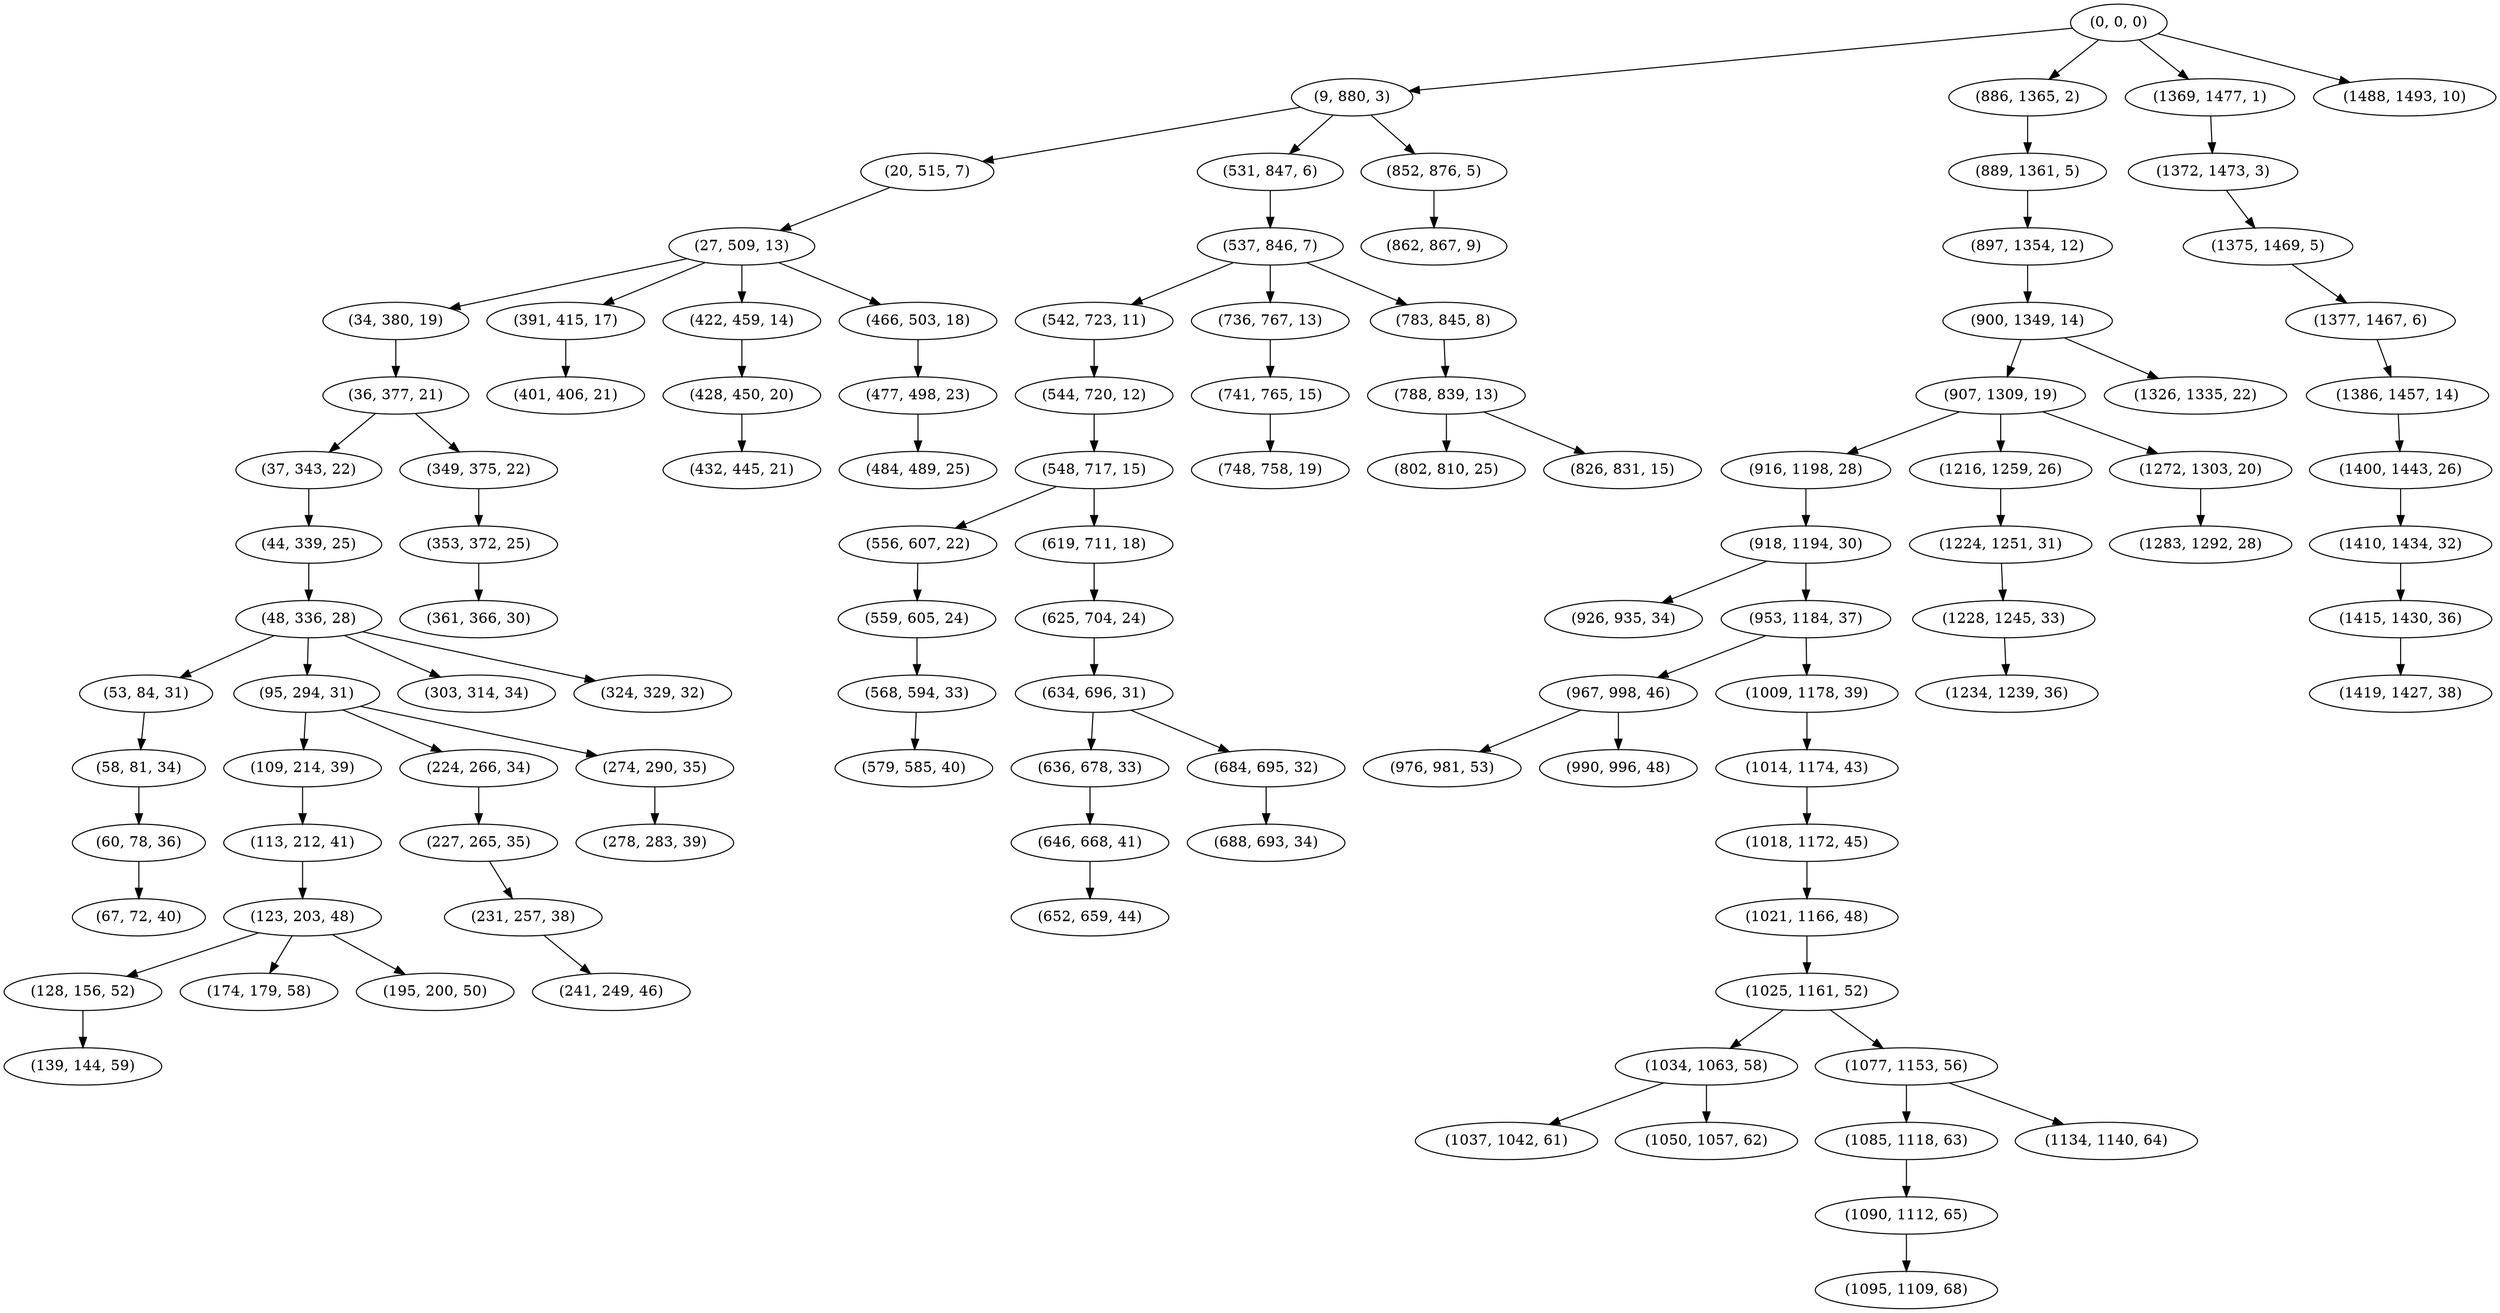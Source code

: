 digraph tree {
    "(0, 0, 0)";
    "(9, 880, 3)";
    "(20, 515, 7)";
    "(27, 509, 13)";
    "(34, 380, 19)";
    "(36, 377, 21)";
    "(37, 343, 22)";
    "(44, 339, 25)";
    "(48, 336, 28)";
    "(53, 84, 31)";
    "(58, 81, 34)";
    "(60, 78, 36)";
    "(67, 72, 40)";
    "(95, 294, 31)";
    "(109, 214, 39)";
    "(113, 212, 41)";
    "(123, 203, 48)";
    "(128, 156, 52)";
    "(139, 144, 59)";
    "(174, 179, 58)";
    "(195, 200, 50)";
    "(224, 266, 34)";
    "(227, 265, 35)";
    "(231, 257, 38)";
    "(241, 249, 46)";
    "(274, 290, 35)";
    "(278, 283, 39)";
    "(303, 314, 34)";
    "(324, 329, 32)";
    "(349, 375, 22)";
    "(353, 372, 25)";
    "(361, 366, 30)";
    "(391, 415, 17)";
    "(401, 406, 21)";
    "(422, 459, 14)";
    "(428, 450, 20)";
    "(432, 445, 21)";
    "(466, 503, 18)";
    "(477, 498, 23)";
    "(484, 489, 25)";
    "(531, 847, 6)";
    "(537, 846, 7)";
    "(542, 723, 11)";
    "(544, 720, 12)";
    "(548, 717, 15)";
    "(556, 607, 22)";
    "(559, 605, 24)";
    "(568, 594, 33)";
    "(579, 585, 40)";
    "(619, 711, 18)";
    "(625, 704, 24)";
    "(634, 696, 31)";
    "(636, 678, 33)";
    "(646, 668, 41)";
    "(652, 659, 44)";
    "(684, 695, 32)";
    "(688, 693, 34)";
    "(736, 767, 13)";
    "(741, 765, 15)";
    "(748, 758, 19)";
    "(783, 845, 8)";
    "(788, 839, 13)";
    "(802, 810, 25)";
    "(826, 831, 15)";
    "(852, 876, 5)";
    "(862, 867, 9)";
    "(886, 1365, 2)";
    "(889, 1361, 5)";
    "(897, 1354, 12)";
    "(900, 1349, 14)";
    "(907, 1309, 19)";
    "(916, 1198, 28)";
    "(918, 1194, 30)";
    "(926, 935, 34)";
    "(953, 1184, 37)";
    "(967, 998, 46)";
    "(976, 981, 53)";
    "(990, 996, 48)";
    "(1009, 1178, 39)";
    "(1014, 1174, 43)";
    "(1018, 1172, 45)";
    "(1021, 1166, 48)";
    "(1025, 1161, 52)";
    "(1034, 1063, 58)";
    "(1037, 1042, 61)";
    "(1050, 1057, 62)";
    "(1077, 1153, 56)";
    "(1085, 1118, 63)";
    "(1090, 1112, 65)";
    "(1095, 1109, 68)";
    "(1134, 1140, 64)";
    "(1216, 1259, 26)";
    "(1224, 1251, 31)";
    "(1228, 1245, 33)";
    "(1234, 1239, 36)";
    "(1272, 1303, 20)";
    "(1283, 1292, 28)";
    "(1326, 1335, 22)";
    "(1369, 1477, 1)";
    "(1372, 1473, 3)";
    "(1375, 1469, 5)";
    "(1377, 1467, 6)";
    "(1386, 1457, 14)";
    "(1400, 1443, 26)";
    "(1410, 1434, 32)";
    "(1415, 1430, 36)";
    "(1419, 1427, 38)";
    "(1488, 1493, 10)";
    "(0, 0, 0)" -> "(9, 880, 3)";
    "(0, 0, 0)" -> "(886, 1365, 2)";
    "(0, 0, 0)" -> "(1369, 1477, 1)";
    "(0, 0, 0)" -> "(1488, 1493, 10)";
    "(9, 880, 3)" -> "(20, 515, 7)";
    "(9, 880, 3)" -> "(531, 847, 6)";
    "(9, 880, 3)" -> "(852, 876, 5)";
    "(20, 515, 7)" -> "(27, 509, 13)";
    "(27, 509, 13)" -> "(34, 380, 19)";
    "(27, 509, 13)" -> "(391, 415, 17)";
    "(27, 509, 13)" -> "(422, 459, 14)";
    "(27, 509, 13)" -> "(466, 503, 18)";
    "(34, 380, 19)" -> "(36, 377, 21)";
    "(36, 377, 21)" -> "(37, 343, 22)";
    "(36, 377, 21)" -> "(349, 375, 22)";
    "(37, 343, 22)" -> "(44, 339, 25)";
    "(44, 339, 25)" -> "(48, 336, 28)";
    "(48, 336, 28)" -> "(53, 84, 31)";
    "(48, 336, 28)" -> "(95, 294, 31)";
    "(48, 336, 28)" -> "(303, 314, 34)";
    "(48, 336, 28)" -> "(324, 329, 32)";
    "(53, 84, 31)" -> "(58, 81, 34)";
    "(58, 81, 34)" -> "(60, 78, 36)";
    "(60, 78, 36)" -> "(67, 72, 40)";
    "(95, 294, 31)" -> "(109, 214, 39)";
    "(95, 294, 31)" -> "(224, 266, 34)";
    "(95, 294, 31)" -> "(274, 290, 35)";
    "(109, 214, 39)" -> "(113, 212, 41)";
    "(113, 212, 41)" -> "(123, 203, 48)";
    "(123, 203, 48)" -> "(128, 156, 52)";
    "(123, 203, 48)" -> "(174, 179, 58)";
    "(123, 203, 48)" -> "(195, 200, 50)";
    "(128, 156, 52)" -> "(139, 144, 59)";
    "(224, 266, 34)" -> "(227, 265, 35)";
    "(227, 265, 35)" -> "(231, 257, 38)";
    "(231, 257, 38)" -> "(241, 249, 46)";
    "(274, 290, 35)" -> "(278, 283, 39)";
    "(349, 375, 22)" -> "(353, 372, 25)";
    "(353, 372, 25)" -> "(361, 366, 30)";
    "(391, 415, 17)" -> "(401, 406, 21)";
    "(422, 459, 14)" -> "(428, 450, 20)";
    "(428, 450, 20)" -> "(432, 445, 21)";
    "(466, 503, 18)" -> "(477, 498, 23)";
    "(477, 498, 23)" -> "(484, 489, 25)";
    "(531, 847, 6)" -> "(537, 846, 7)";
    "(537, 846, 7)" -> "(542, 723, 11)";
    "(537, 846, 7)" -> "(736, 767, 13)";
    "(537, 846, 7)" -> "(783, 845, 8)";
    "(542, 723, 11)" -> "(544, 720, 12)";
    "(544, 720, 12)" -> "(548, 717, 15)";
    "(548, 717, 15)" -> "(556, 607, 22)";
    "(548, 717, 15)" -> "(619, 711, 18)";
    "(556, 607, 22)" -> "(559, 605, 24)";
    "(559, 605, 24)" -> "(568, 594, 33)";
    "(568, 594, 33)" -> "(579, 585, 40)";
    "(619, 711, 18)" -> "(625, 704, 24)";
    "(625, 704, 24)" -> "(634, 696, 31)";
    "(634, 696, 31)" -> "(636, 678, 33)";
    "(634, 696, 31)" -> "(684, 695, 32)";
    "(636, 678, 33)" -> "(646, 668, 41)";
    "(646, 668, 41)" -> "(652, 659, 44)";
    "(684, 695, 32)" -> "(688, 693, 34)";
    "(736, 767, 13)" -> "(741, 765, 15)";
    "(741, 765, 15)" -> "(748, 758, 19)";
    "(783, 845, 8)" -> "(788, 839, 13)";
    "(788, 839, 13)" -> "(802, 810, 25)";
    "(788, 839, 13)" -> "(826, 831, 15)";
    "(852, 876, 5)" -> "(862, 867, 9)";
    "(886, 1365, 2)" -> "(889, 1361, 5)";
    "(889, 1361, 5)" -> "(897, 1354, 12)";
    "(897, 1354, 12)" -> "(900, 1349, 14)";
    "(900, 1349, 14)" -> "(907, 1309, 19)";
    "(900, 1349, 14)" -> "(1326, 1335, 22)";
    "(907, 1309, 19)" -> "(916, 1198, 28)";
    "(907, 1309, 19)" -> "(1216, 1259, 26)";
    "(907, 1309, 19)" -> "(1272, 1303, 20)";
    "(916, 1198, 28)" -> "(918, 1194, 30)";
    "(918, 1194, 30)" -> "(926, 935, 34)";
    "(918, 1194, 30)" -> "(953, 1184, 37)";
    "(953, 1184, 37)" -> "(967, 998, 46)";
    "(953, 1184, 37)" -> "(1009, 1178, 39)";
    "(967, 998, 46)" -> "(976, 981, 53)";
    "(967, 998, 46)" -> "(990, 996, 48)";
    "(1009, 1178, 39)" -> "(1014, 1174, 43)";
    "(1014, 1174, 43)" -> "(1018, 1172, 45)";
    "(1018, 1172, 45)" -> "(1021, 1166, 48)";
    "(1021, 1166, 48)" -> "(1025, 1161, 52)";
    "(1025, 1161, 52)" -> "(1034, 1063, 58)";
    "(1025, 1161, 52)" -> "(1077, 1153, 56)";
    "(1034, 1063, 58)" -> "(1037, 1042, 61)";
    "(1034, 1063, 58)" -> "(1050, 1057, 62)";
    "(1077, 1153, 56)" -> "(1085, 1118, 63)";
    "(1077, 1153, 56)" -> "(1134, 1140, 64)";
    "(1085, 1118, 63)" -> "(1090, 1112, 65)";
    "(1090, 1112, 65)" -> "(1095, 1109, 68)";
    "(1216, 1259, 26)" -> "(1224, 1251, 31)";
    "(1224, 1251, 31)" -> "(1228, 1245, 33)";
    "(1228, 1245, 33)" -> "(1234, 1239, 36)";
    "(1272, 1303, 20)" -> "(1283, 1292, 28)";
    "(1369, 1477, 1)" -> "(1372, 1473, 3)";
    "(1372, 1473, 3)" -> "(1375, 1469, 5)";
    "(1375, 1469, 5)" -> "(1377, 1467, 6)";
    "(1377, 1467, 6)" -> "(1386, 1457, 14)";
    "(1386, 1457, 14)" -> "(1400, 1443, 26)";
    "(1400, 1443, 26)" -> "(1410, 1434, 32)";
    "(1410, 1434, 32)" -> "(1415, 1430, 36)";
    "(1415, 1430, 36)" -> "(1419, 1427, 38)";
}
